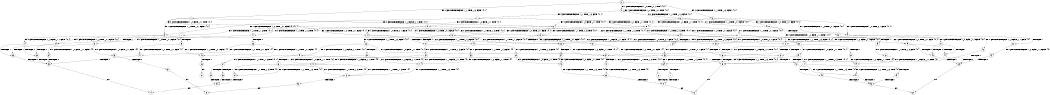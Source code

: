 digraph BCG {
size = "7, 10.5";
center = TRUE;
node [shape = circle];
0 [peripheries = 2];
0 -> 1 [label = "EX !0 !ATOMIC_EXCH_BRANCH (1, +1, TRUE, +1, 3, FALSE) !{0, 1}"];
0 -> 2 [label = "EX !1 !ATOMIC_EXCH_BRANCH (1, +0, TRUE, +0, 1, TRUE) !{0, 1}"];
0 -> 3 [label = "EX !0 !ATOMIC_EXCH_BRANCH (1, +1, TRUE, +1, 3, FALSE) !{0, 1}"];
1 -> 4 [label = "EX !0 !ATOMIC_EXCH_BRANCH (1, +0, FALSE, +1, 1, TRUE) !{0, 1}"];
1 -> 5 [label = "EX !1 !ATOMIC_EXCH_BRANCH (1, +0, TRUE, +0, 1, FALSE) !{0, 1}"];
1 -> 6 [label = "EX !0 !ATOMIC_EXCH_BRANCH (1, +0, FALSE, +1, 1, TRUE) !{0, 1}"];
2 -> 2 [label = "EX !1 !ATOMIC_EXCH_BRANCH (1, +0, TRUE, +0, 1, TRUE) !{0, 1}"];
2 -> 7 [label = "EX !0 !ATOMIC_EXCH_BRANCH (1, +1, TRUE, +1, 3, FALSE) !{0, 1}"];
2 -> 8 [label = "EX !0 !ATOMIC_EXCH_BRANCH (1, +1, TRUE, +1, 3, FALSE) !{0, 1}"];
3 -> 9 [label = "EX !1 !ATOMIC_EXCH_BRANCH (1, +0, TRUE, +0, 1, FALSE) !{0, 1}"];
3 -> 6 [label = "EX !0 !ATOMIC_EXCH_BRANCH (1, +0, FALSE, +1, 1, TRUE) !{0, 1}"];
3 -> 10 [label = "EX !1 !ATOMIC_EXCH_BRANCH (1, +0, TRUE, +0, 1, FALSE) !{0, 1}"];
4 -> 11 [label = "EX !0 !ATOMIC_EXCH_BRANCH (1, +1, TRUE, +1, 3, TRUE) !{0, 1}"];
4 -> 12 [label = "EX !1 !ATOMIC_EXCH_BRANCH (1, +0, TRUE, +0, 1, FALSE) !{0, 1}"];
4 -> 13 [label = "EX !0 !ATOMIC_EXCH_BRANCH (1, +1, TRUE, +1, 3, TRUE) !{0, 1}"];
5 -> 14 [label = "EX !0 !ATOMIC_EXCH_BRANCH (1, +0, FALSE, +1, 1, FALSE) !{0, 1}"];
5 -> 15 [label = "TERMINATE !1"];
5 -> 16 [label = "EX !0 !ATOMIC_EXCH_BRANCH (1, +0, FALSE, +1, 1, FALSE) !{0, 1}"];
6 -> 17 [label = "EX !1 !ATOMIC_EXCH_BRANCH (1, +0, TRUE, +0, 1, FALSE) !{0, 1}"];
6 -> 13 [label = "EX !0 !ATOMIC_EXCH_BRANCH (1, +1, TRUE, +1, 3, TRUE) !{0, 1}"];
6 -> 18 [label = "EX !1 !ATOMIC_EXCH_BRANCH (1, +0, TRUE, +0, 1, FALSE) !{0, 1}"];
7 -> 19 [label = "EX !0 !ATOMIC_EXCH_BRANCH (1, +0, FALSE, +1, 1, TRUE) !{0, 1}"];
7 -> 5 [label = "EX !1 !ATOMIC_EXCH_BRANCH (1, +0, TRUE, +0, 1, FALSE) !{0, 1}"];
7 -> 20 [label = "EX !0 !ATOMIC_EXCH_BRANCH (1, +0, FALSE, +1, 1, TRUE) !{0, 1}"];
8 -> 9 [label = "EX !1 !ATOMIC_EXCH_BRANCH (1, +0, TRUE, +0, 1, FALSE) !{0, 1}"];
8 -> 20 [label = "EX !0 !ATOMIC_EXCH_BRANCH (1, +0, FALSE, +1, 1, TRUE) !{0, 1}"];
8 -> 10 [label = "EX !1 !ATOMIC_EXCH_BRANCH (1, +0, TRUE, +0, 1, FALSE) !{0, 1}"];
9 -> 21 [label = "EX !0 !ATOMIC_EXCH_BRANCH (1, +0, FALSE, +1, 1, FALSE) !{0, 1}"];
9 -> 22 [label = "TERMINATE !1"];
9 -> 16 [label = "EX !0 !ATOMIC_EXCH_BRANCH (1, +0, FALSE, +1, 1, FALSE) !{0, 1}"];
10 -> 16 [label = "EX !0 !ATOMIC_EXCH_BRANCH (1, +0, FALSE, +1, 1, FALSE) !{0, 1}"];
10 -> 23 [label = "TERMINATE !1"];
11 -> 24 [label = "EX !1 !ATOMIC_EXCH_BRANCH (1, +0, TRUE, +0, 1, FALSE) !{0, 1}"];
11 -> 25 [label = "TERMINATE !0"];
12 -> 26 [label = "EX !0 !ATOMIC_EXCH_BRANCH (1, +1, TRUE, +1, 3, FALSE) !{0, 1}"];
12 -> 27 [label = "TERMINATE !1"];
12 -> 28 [label = "EX !0 !ATOMIC_EXCH_BRANCH (1, +1, TRUE, +1, 3, FALSE) !{0, 1}"];
13 -> 29 [label = "EX !1 !ATOMIC_EXCH_BRANCH (1, +0, TRUE, +0, 1, FALSE) !{0, 1}"];
13 -> 30 [label = "EX !1 !ATOMIC_EXCH_BRANCH (1, +0, TRUE, +0, 1, FALSE) !{0, 1}"];
13 -> 31 [label = "TERMINATE !0"];
14 -> 32 [label = "TERMINATE !0"];
14 -> 33 [label = "TERMINATE !1"];
15 -> 34 [label = "EX !0 !ATOMIC_EXCH_BRANCH (1, +0, FALSE, +1, 1, FALSE) !{0}"];
15 -> 35 [label = "EX !0 !ATOMIC_EXCH_BRANCH (1, +0, FALSE, +1, 1, FALSE) !{0}"];
16 -> 36 [label = "TERMINATE !0"];
16 -> 37 [label = "TERMINATE !1"];
17 -> 38 [label = "EX !0 !ATOMIC_EXCH_BRANCH (1, +1, TRUE, +1, 3, FALSE) !{0, 1}"];
17 -> 39 [label = "TERMINATE !1"];
17 -> 28 [label = "EX !0 !ATOMIC_EXCH_BRANCH (1, +1, TRUE, +1, 3, FALSE) !{0, 1}"];
18 -> 28 [label = "EX !0 !ATOMIC_EXCH_BRANCH (1, +1, TRUE, +1, 3, FALSE) !{0, 1}"];
18 -> 40 [label = "TERMINATE !1"];
19 -> 41 [label = "EX !0 !ATOMIC_EXCH_BRANCH (1, +1, TRUE, +1, 3, TRUE) !{0, 1}"];
19 -> 12 [label = "EX !1 !ATOMIC_EXCH_BRANCH (1, +0, TRUE, +0, 1, FALSE) !{0, 1}"];
19 -> 42 [label = "EX !0 !ATOMIC_EXCH_BRANCH (1, +1, TRUE, +1, 3, TRUE) !{0, 1}"];
20 -> 17 [label = "EX !1 !ATOMIC_EXCH_BRANCH (1, +0, TRUE, +0, 1, FALSE) !{0, 1}"];
20 -> 42 [label = "EX !0 !ATOMIC_EXCH_BRANCH (1, +1, TRUE, +1, 3, TRUE) !{0, 1}"];
20 -> 18 [label = "EX !1 !ATOMIC_EXCH_BRANCH (1, +0, TRUE, +0, 1, FALSE) !{0, 1}"];
21 -> 43 [label = "TERMINATE !0"];
21 -> 44 [label = "TERMINATE !1"];
22 -> 45 [label = "EX !0 !ATOMIC_EXCH_BRANCH (1, +0, FALSE, +1, 1, FALSE) !{0}"];
23 -> 46 [label = "EX !0 !ATOMIC_EXCH_BRANCH (1, +0, FALSE, +1, 1, FALSE) !{0}"];
24 -> 32 [label = "TERMINATE !0"];
24 -> 33 [label = "TERMINATE !1"];
25 -> 47 [label = "EX !1 !ATOMIC_EXCH_BRANCH (1, +0, TRUE, +0, 1, FALSE) !{1}"];
25 -> 48 [label = "EX !1 !ATOMIC_EXCH_BRANCH (1, +0, TRUE, +0, 1, FALSE) !{1}"];
26 -> 49 [label = "EX !0 !ATOMIC_EXCH_BRANCH (1, +0, FALSE, +1, 1, TRUE) !{0, 1}"];
26 -> 50 [label = "TERMINATE !1"];
26 -> 51 [label = "EX !0 !ATOMIC_EXCH_BRANCH (1, +0, FALSE, +1, 1, TRUE) !{0, 1}"];
27 -> 52 [label = "EX !0 !ATOMIC_EXCH_BRANCH (1, +1, TRUE, +1, 3, FALSE) !{0}"];
27 -> 53 [label = "EX !0 !ATOMIC_EXCH_BRANCH (1, +1, TRUE, +1, 3, FALSE) !{0}"];
28 -> 51 [label = "EX !0 !ATOMIC_EXCH_BRANCH (1, +0, FALSE, +1, 1, TRUE) !{0, 1}"];
28 -> 54 [label = "TERMINATE !1"];
29 -> 43 [label = "TERMINATE !0"];
29 -> 44 [label = "TERMINATE !1"];
30 -> 36 [label = "TERMINATE !0"];
30 -> 37 [label = "TERMINATE !1"];
31 -> 55 [label = "EX !1 !ATOMIC_EXCH_BRANCH (1, +0, TRUE, +0, 1, FALSE) !{1}"];
32 -> 56 [label = "TERMINATE !1"];
33 -> 56 [label = "TERMINATE !0"];
34 -> 56 [label = "TERMINATE !0"];
35 -> 57 [label = "TERMINATE !0"];
36 -> 58 [label = "TERMINATE !1"];
37 -> 58 [label = "TERMINATE !0"];
38 -> 59 [label = "EX !0 !ATOMIC_EXCH_BRANCH (1, +0, FALSE, +1, 1, TRUE) !{0, 1}"];
38 -> 60 [label = "TERMINATE !1"];
38 -> 51 [label = "EX !0 !ATOMIC_EXCH_BRANCH (1, +0, FALSE, +1, 1, TRUE) !{0, 1}"];
39 -> 61 [label = "EX !0 !ATOMIC_EXCH_BRANCH (1, +1, TRUE, +1, 3, FALSE) !{0}"];
40 -> 62 [label = "EX !0 !ATOMIC_EXCH_BRANCH (1, +1, TRUE, +1, 3, FALSE) !{0}"];
41 -> 24 [label = "EX !1 !ATOMIC_EXCH_BRANCH (1, +0, TRUE, +0, 1, FALSE) !{0, 1}"];
41 -> 63 [label = "TERMINATE !0"];
42 -> 29 [label = "EX !1 !ATOMIC_EXCH_BRANCH (1, +0, TRUE, +0, 1, FALSE) !{0, 1}"];
42 -> 30 [label = "EX !1 !ATOMIC_EXCH_BRANCH (1, +0, TRUE, +0, 1, FALSE) !{0, 1}"];
42 -> 64 [label = "TERMINATE !0"];
43 -> 65 [label = "TERMINATE !1"];
44 -> 65 [label = "TERMINATE !0"];
45 -> 65 [label = "TERMINATE !0"];
46 -> 58 [label = "TERMINATE !0"];
47 -> 56 [label = "TERMINATE !1"];
48 -> 66 [label = "TERMINATE !1"];
49 -> 67 [label = "EX !0 !ATOMIC_EXCH_BRANCH (1, +1, TRUE, +1, 3, TRUE) !{0, 1}"];
49 -> 68 [label = "TERMINATE !1"];
49 -> 69 [label = "EX !0 !ATOMIC_EXCH_BRANCH (1, +1, TRUE, +1, 3, TRUE) !{0, 1}"];
50 -> 70 [label = "EX !0 !ATOMIC_EXCH_BRANCH (1, +0, FALSE, +1, 1, TRUE) !{0}"];
50 -> 71 [label = "EX !0 !ATOMIC_EXCH_BRANCH (1, +0, FALSE, +1, 1, TRUE) !{0}"];
51 -> 69 [label = "EX !0 !ATOMIC_EXCH_BRANCH (1, +1, TRUE, +1, 3, TRUE) !{0, 1}"];
51 -> 72 [label = "TERMINATE !1"];
52 -> 70 [label = "EX !0 !ATOMIC_EXCH_BRANCH (1, +0, FALSE, +1, 1, TRUE) !{0}"];
52 -> 71 [label = "EX !0 !ATOMIC_EXCH_BRANCH (1, +0, FALSE, +1, 1, TRUE) !{0}"];
53 -> 71 [label = "EX !0 !ATOMIC_EXCH_BRANCH (1, +0, FALSE, +1, 1, TRUE) !{0}"];
54 -> 73 [label = "EX !0 !ATOMIC_EXCH_BRANCH (1, +0, FALSE, +1, 1, TRUE) !{0}"];
55 -> 58 [label = "TERMINATE !1"];
56 -> 74 [label = "exit"];
57 -> 75 [label = "exit"];
58 -> 76 [label = "exit"];
59 -> 77 [label = "EX !0 !ATOMIC_EXCH_BRANCH (1, +1, TRUE, +1, 3, TRUE) !{0, 1}"];
59 -> 78 [label = "TERMINATE !1"];
59 -> 69 [label = "EX !0 !ATOMIC_EXCH_BRANCH (1, +1, TRUE, +1, 3, TRUE) !{0, 1}"];
60 -> 79 [label = "EX !0 !ATOMIC_EXCH_BRANCH (1, +0, FALSE, +1, 1, TRUE) !{0}"];
61 -> 79 [label = "EX !0 !ATOMIC_EXCH_BRANCH (1, +0, FALSE, +1, 1, TRUE) !{0}"];
62 -> 73 [label = "EX !0 !ATOMIC_EXCH_BRANCH (1, +0, FALSE, +1, 1, TRUE) !{0}"];
63 -> 47 [label = "EX !1 !ATOMIC_EXCH_BRANCH (1, +0, TRUE, +0, 1, FALSE) !{1}"];
63 -> 48 [label = "EX !1 !ATOMIC_EXCH_BRANCH (1, +0, TRUE, +0, 1, FALSE) !{1}"];
64 -> 55 [label = "EX !1 !ATOMIC_EXCH_BRANCH (1, +0, TRUE, +0, 1, FALSE) !{1}"];
65 -> 80 [label = "exit"];
66 -> 81 [label = "exit"];
67 -> 82 [label = "TERMINATE !0"];
67 -> 83 [label = "TERMINATE !1"];
68 -> 84 [label = "EX !0 !ATOMIC_EXCH_BRANCH (1, +1, TRUE, +1, 3, TRUE) !{0}"];
68 -> 85 [label = "EX !0 !ATOMIC_EXCH_BRANCH (1, +1, TRUE, +1, 3, TRUE) !{0}"];
69 -> 86 [label = "TERMINATE !0"];
69 -> 87 [label = "TERMINATE !1"];
70 -> 84 [label = "EX !0 !ATOMIC_EXCH_BRANCH (1, +1, TRUE, +1, 3, TRUE) !{0}"];
70 -> 85 [label = "EX !0 !ATOMIC_EXCH_BRANCH (1, +1, TRUE, +1, 3, TRUE) !{0}"];
71 -> 85 [label = "EX !0 !ATOMIC_EXCH_BRANCH (1, +1, TRUE, +1, 3, TRUE) !{0}"];
72 -> 88 [label = "EX !0 !ATOMIC_EXCH_BRANCH (1, +1, TRUE, +1, 3, TRUE) !{0}"];
73 -> 88 [label = "EX !0 !ATOMIC_EXCH_BRANCH (1, +1, TRUE, +1, 3, TRUE) !{0}"];
77 -> 89 [label = "TERMINATE !0"];
77 -> 90 [label = "TERMINATE !1"];
78 -> 91 [label = "EX !0 !ATOMIC_EXCH_BRANCH (1, +1, TRUE, +1, 3, TRUE) !{0}"];
79 -> 91 [label = "EX !0 !ATOMIC_EXCH_BRANCH (1, +1, TRUE, +1, 3, TRUE) !{0}"];
82 -> 92 [label = "TERMINATE !1"];
83 -> 92 [label = "TERMINATE !0"];
84 -> 92 [label = "TERMINATE !0"];
85 -> 93 [label = "TERMINATE !0"];
86 -> 94 [label = "TERMINATE !1"];
87 -> 94 [label = "TERMINATE !0"];
88 -> 94 [label = "TERMINATE !0"];
89 -> 95 [label = "TERMINATE !1"];
90 -> 95 [label = "TERMINATE !0"];
91 -> 95 [label = "TERMINATE !0"];
92 -> 74 [label = "exit"];
93 -> 75 [label = "exit"];
94 -> 76 [label = "exit"];
95 -> 80 [label = "exit"];
}

